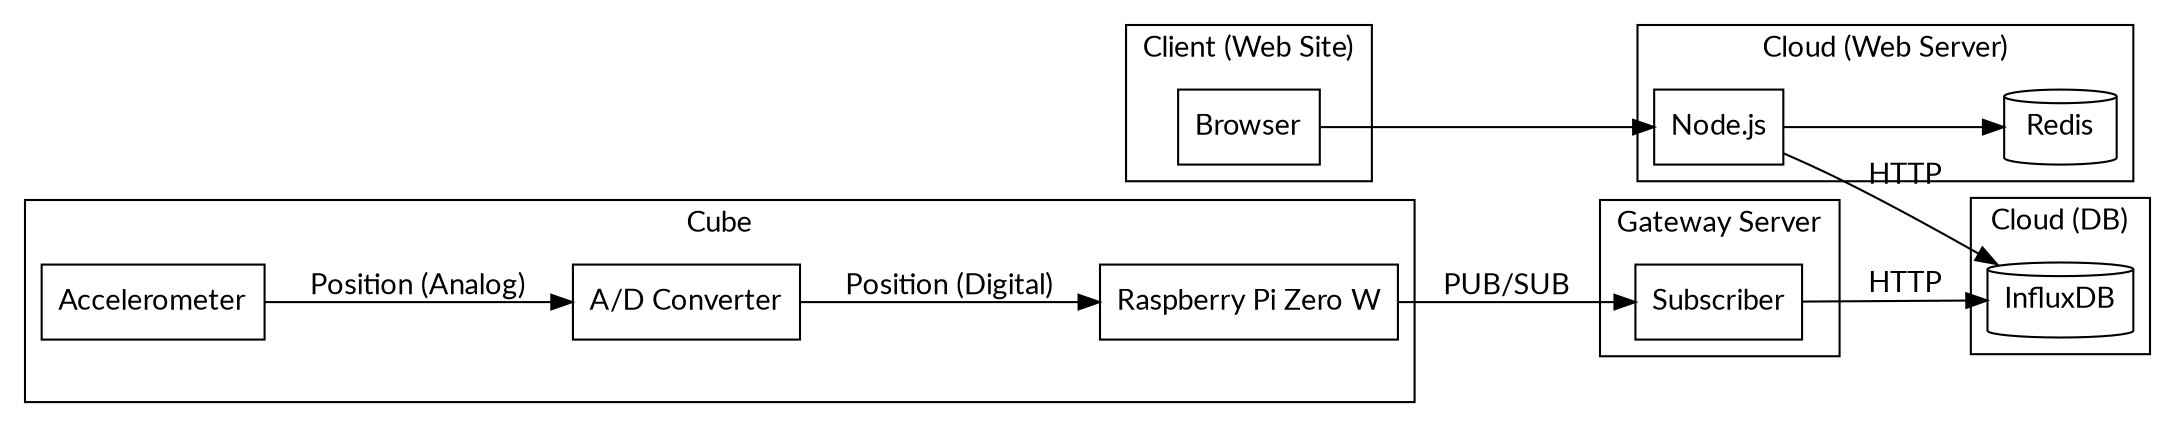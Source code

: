 digraph architecture {
    rankdir="LR";
	dpi="300";
	graph [fontname="Lato", nodesep="0.6"];
	node [fontname="Lato"];
	edge [fontname="Lato"];

    subgraph cluster_raspi {
        label="Cube";

        "A/D Converter" [shape=rect];
        "Accelerometer" [shape=rect];

        "Raspberry Pi Zero W" [shape=rect];

        "Accelerometer" -> "A/D Converter" [label=" Position (Analog) "];
        "A/D Converter" -> "Raspberry Pi Zero W" [label=" Position (Digital) "];
    }

    subgraph cluster_gateway {
        label="Gateway Server";

        "Subscriber" [shape=rect];
    }

    subgraph cluster_database {
        label="Cloud (DB)";

        "InfluxDB" [shape=cylinder];
    }

    subgraph cluster_website {
        label="Cloud (Web Server)";

        "Node.js" [shape=rect];
        "Redis" [shape=cylinder];

        "Node.js" -> "Redis";
    }

    subgraph cluster_webclient {
        label="Client (Web Site)";

        "Browser" [shape=rect];
    }

    "Raspberry Pi Zero W" -> "Subscriber" [label=" PUB/SUB "];
    "Subscriber" -> "InfluxDB" [label=" HTTP "];

    "Node.js" -> "InfluxDB" [label=" HTTP "];
    "Browser" -> "Node.js"
}
